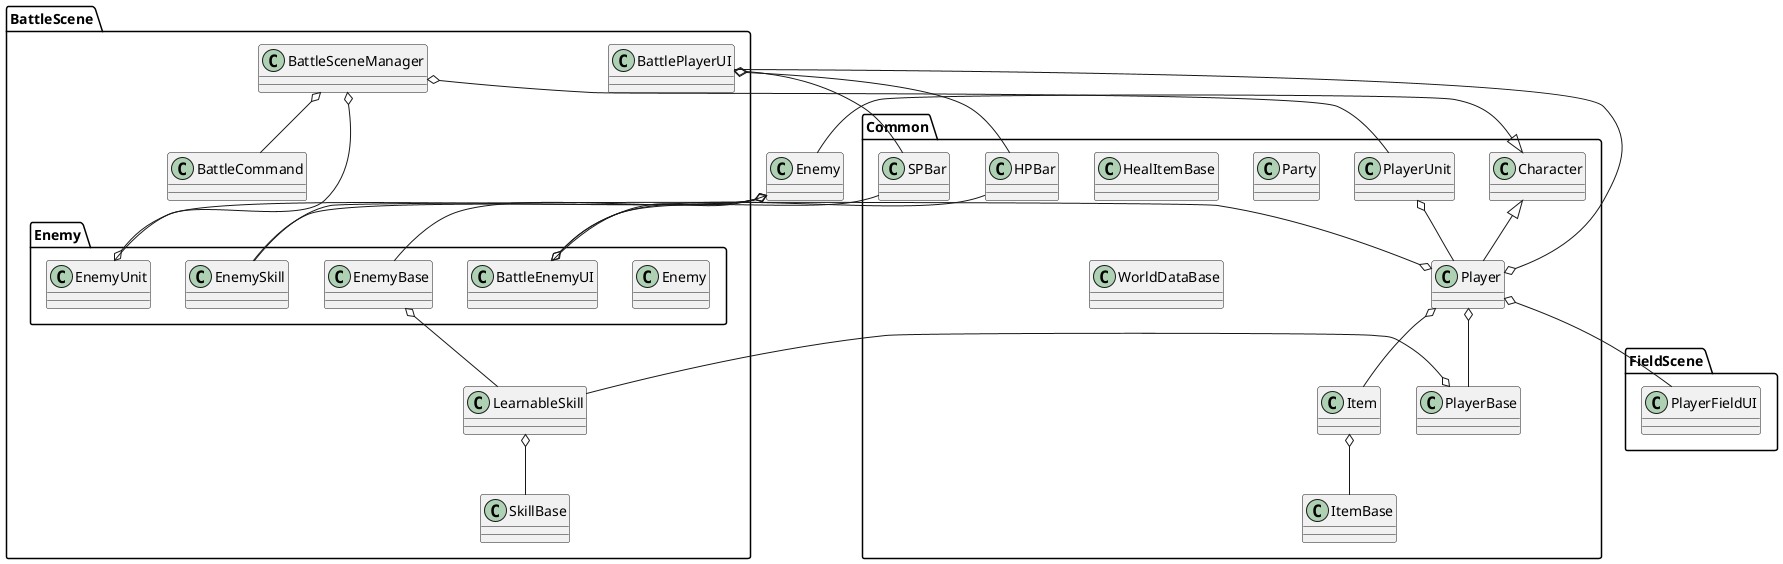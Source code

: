 @startuml



package Common{
    class PlayerUnit{

    }
    class Character{

    }
    class HealItemBase{

    }
    class HPBar{

    }
    class SPBar{

    }
    class Item{
        
    }
    class ItemBase{

    }
    class Party{

    }

    class Player{

    }

    class PlayerBase{

    }
    
    class WorldDataBase{

    }

    


}
package BattleScene{
    class BattleSceneManager{

    }
    class BattleCommand{

    }
    class LearnableSkill{

    }
    class SkillBase{

    }
    class BattlePlayerUI{

    }
    package Enemy{
        class Enemy {
            
        }

        class EnemyBase{
            
        }

        class BattleEnemyUI{

        }
        class EnemyUnit{

        }
        class EnemySkill{

        }
    }
}

package FieldScene{
    class PlayerFieldUI{

    }
}

Character <|- Enemy
Character <|-- Player

Player o-- PlayerBase
Player o-- BattlePlayerUI
Player o-- EnemySkill
Player o-- Item
Player o-- PlayerFieldUI
Enemy o-- EnemySkill
Enemy o-- EnemyBase
Enemy o-- BattleEnemyUI

Item o-- ItemBase

EnemyBase o-- LearnableSkill
PlayerBase o-- LearnableSkill

LearnableSkill o-- SkillBase

BattleSceneManager o-- PlayerUnit
BattleSceneManager o--- EnemyUnit
PlayerUnit o-- Player
EnemyUnit o-- Enemy

BattleSceneManager o-- BattleCommand

BattlePlayerUI o-- HPBar
BattlePlayerUI o-- SPBar

BattleEnemyUI o-- HPBar
BattleEnemyUI o-- SPBar
@enduml